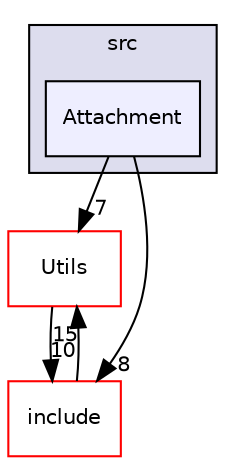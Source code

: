 digraph "/workplace/avs-device-sdk/AVSCommon/AVS/src/Attachment" {
  compound=true
  node [ fontsize="10", fontname="Helvetica"];
  edge [ labelfontsize="10", labelfontname="Helvetica"];
  subgraph clusterdir_d94cc11696d13ea67fe90a2d6eb692db {
    graph [ bgcolor="#ddddee", pencolor="black", label="src" fontname="Helvetica", fontsize="10", URL="dir_d94cc11696d13ea67fe90a2d6eb692db.html"]
  dir_06e279b227c8231beccd25579f494998 [shape=box, label="Attachment", style="filled", fillcolor="#eeeeff", pencolor="black", URL="dir_06e279b227c8231beccd25579f494998.html"];
  }
  dir_49dd3d9ac5586189aa170bac46425b9c [shape=box label="Utils" fillcolor="white" style="filled" color="red" URL="dir_49dd3d9ac5586189aa170bac46425b9c.html"];
  dir_a8d3deb3c1282038af9ce4454694c1e1 [shape=box label="include" fillcolor="white" style="filled" color="red" URL="dir_a8d3deb3c1282038af9ce4454694c1e1.html"];
  dir_49dd3d9ac5586189aa170bac46425b9c->dir_a8d3deb3c1282038af9ce4454694c1e1 [headlabel="10", labeldistance=1.5 headhref="dir_000066_000049.html"];
  dir_a8d3deb3c1282038af9ce4454694c1e1->dir_49dd3d9ac5586189aa170bac46425b9c [headlabel="15", labeldistance=1.5 headhref="dir_000049_000066.html"];
  dir_06e279b227c8231beccd25579f494998->dir_49dd3d9ac5586189aa170bac46425b9c [headlabel="7", labeldistance=1.5 headhref="dir_000061_000066.html"];
  dir_06e279b227c8231beccd25579f494998->dir_a8d3deb3c1282038af9ce4454694c1e1 [headlabel="8", labeldistance=1.5 headhref="dir_000061_000049.html"];
}
